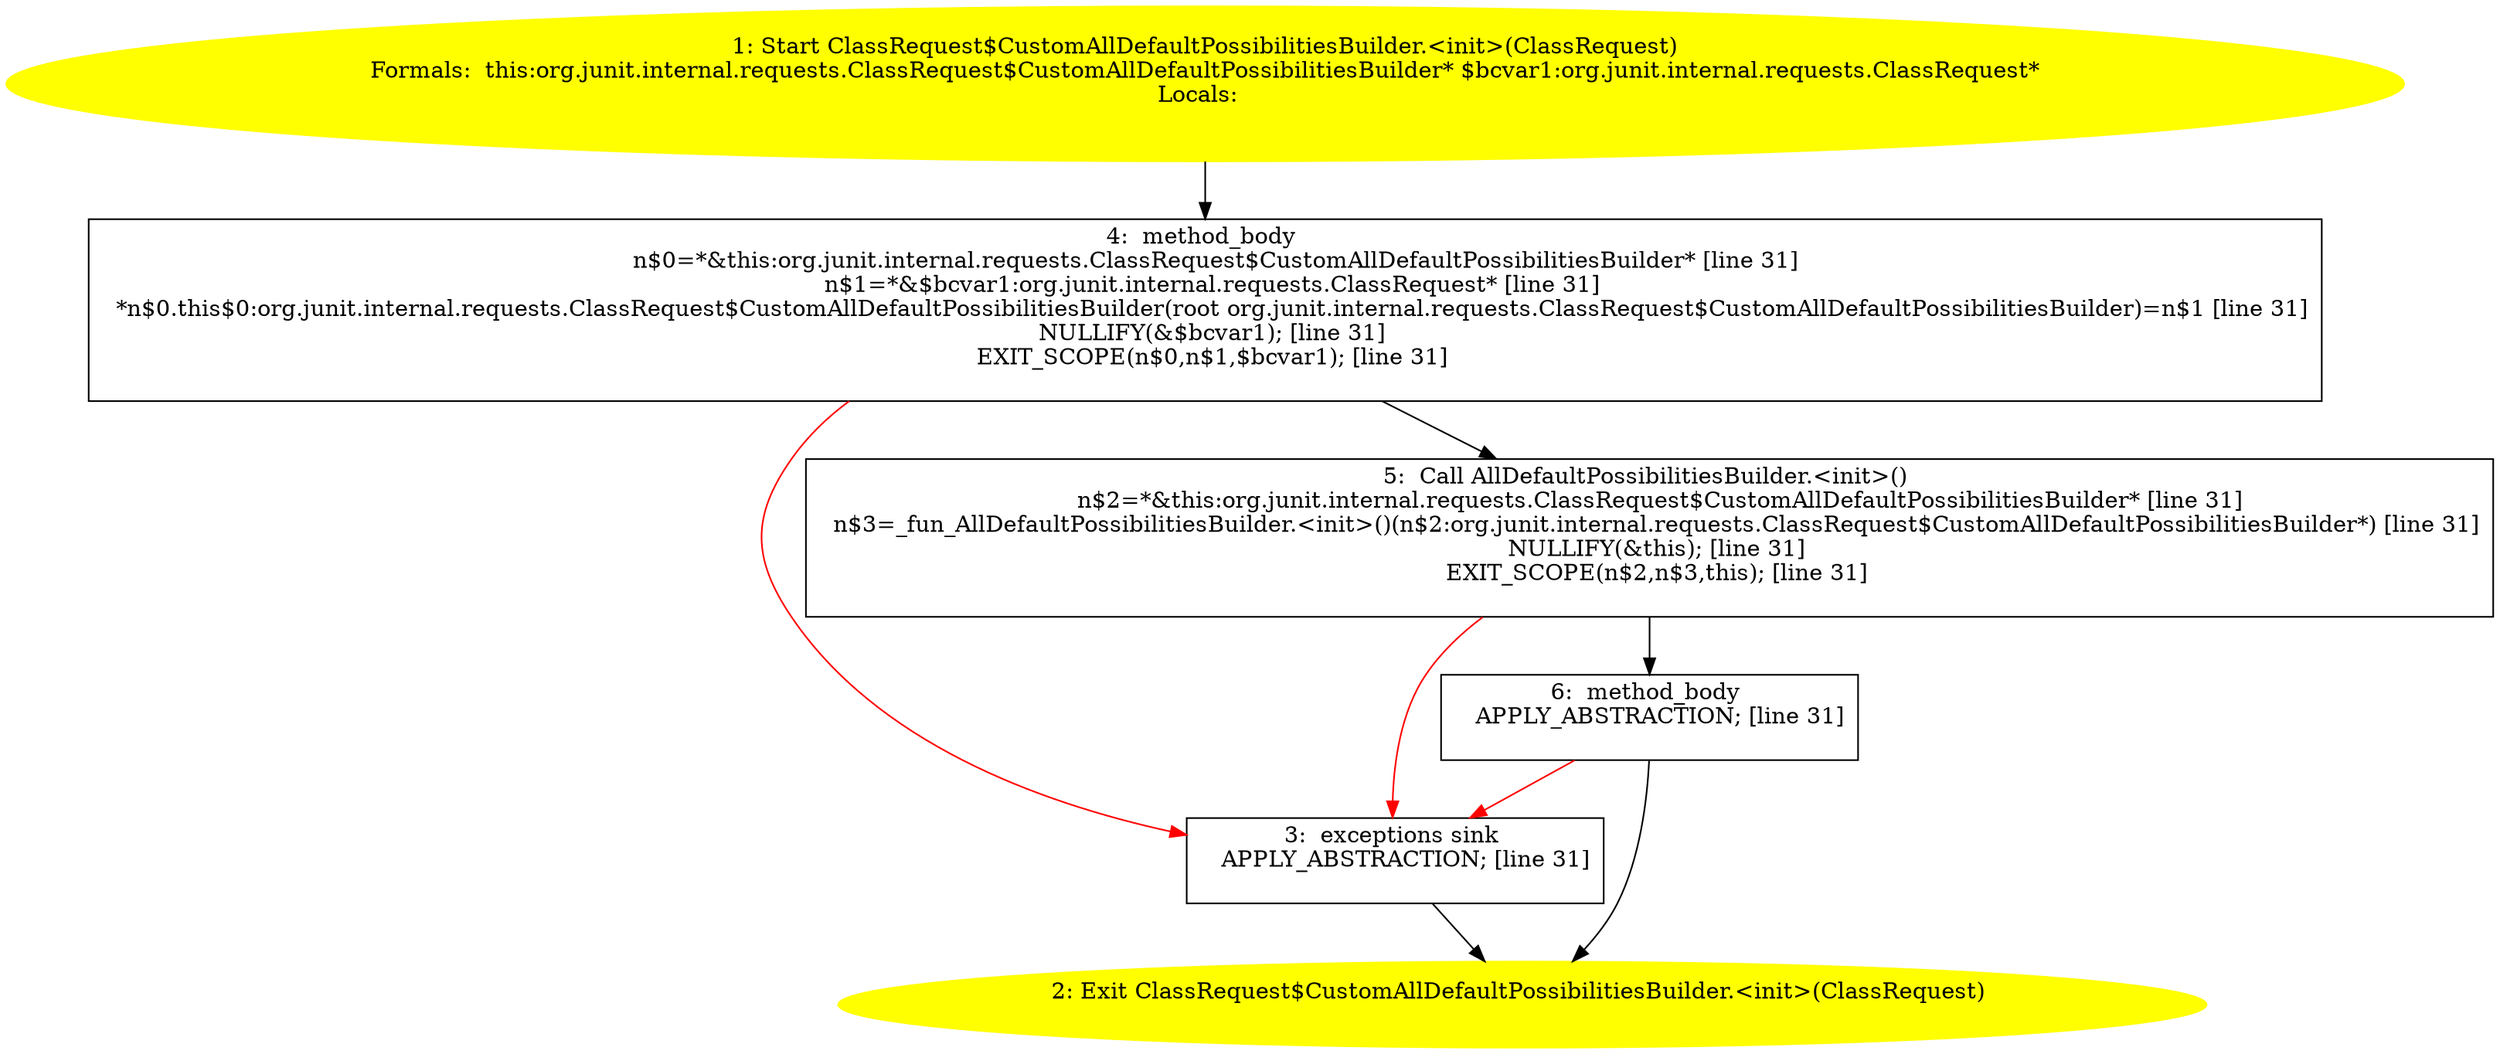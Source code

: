/* @generated */
digraph cfg {
"org.junit.internal.requests.ClassRequest$CustomAllDefaultPossibilitiesBuilder.<init>(org.junit.inter.5cc0ddf8a3516352667add634029cf7f_1" [label="1: Start ClassRequest$CustomAllDefaultPossibilitiesBuilder.<init>(ClassRequest)\nFormals:  this:org.junit.internal.requests.ClassRequest$CustomAllDefaultPossibilitiesBuilder* $bcvar1:org.junit.internal.requests.ClassRequest*\nLocals:  \n  " color=yellow style=filled]
	

	 "org.junit.internal.requests.ClassRequest$CustomAllDefaultPossibilitiesBuilder.<init>(org.junit.inter.5cc0ddf8a3516352667add634029cf7f_1" -> "org.junit.internal.requests.ClassRequest$CustomAllDefaultPossibilitiesBuilder.<init>(org.junit.inter.5cc0ddf8a3516352667add634029cf7f_4" ;
"org.junit.internal.requests.ClassRequest$CustomAllDefaultPossibilitiesBuilder.<init>(org.junit.inter.5cc0ddf8a3516352667add634029cf7f_2" [label="2: Exit ClassRequest$CustomAllDefaultPossibilitiesBuilder.<init>(ClassRequest) \n  " color=yellow style=filled]
	

"org.junit.internal.requests.ClassRequest$CustomAllDefaultPossibilitiesBuilder.<init>(org.junit.inter.5cc0ddf8a3516352667add634029cf7f_3" [label="3:  exceptions sink \n   APPLY_ABSTRACTION; [line 31]\n " shape="box"]
	

	 "org.junit.internal.requests.ClassRequest$CustomAllDefaultPossibilitiesBuilder.<init>(org.junit.inter.5cc0ddf8a3516352667add634029cf7f_3" -> "org.junit.internal.requests.ClassRequest$CustomAllDefaultPossibilitiesBuilder.<init>(org.junit.inter.5cc0ddf8a3516352667add634029cf7f_2" ;
"org.junit.internal.requests.ClassRequest$CustomAllDefaultPossibilitiesBuilder.<init>(org.junit.inter.5cc0ddf8a3516352667add634029cf7f_4" [label="4:  method_body \n   n$0=*&this:org.junit.internal.requests.ClassRequest$CustomAllDefaultPossibilitiesBuilder* [line 31]\n  n$1=*&$bcvar1:org.junit.internal.requests.ClassRequest* [line 31]\n  *n$0.this$0:org.junit.internal.requests.ClassRequest$CustomAllDefaultPossibilitiesBuilder(root org.junit.internal.requests.ClassRequest$CustomAllDefaultPossibilitiesBuilder)=n$1 [line 31]\n  NULLIFY(&$bcvar1); [line 31]\n  EXIT_SCOPE(n$0,n$1,$bcvar1); [line 31]\n " shape="box"]
	

	 "org.junit.internal.requests.ClassRequest$CustomAllDefaultPossibilitiesBuilder.<init>(org.junit.inter.5cc0ddf8a3516352667add634029cf7f_4" -> "org.junit.internal.requests.ClassRequest$CustomAllDefaultPossibilitiesBuilder.<init>(org.junit.inter.5cc0ddf8a3516352667add634029cf7f_5" ;
	 "org.junit.internal.requests.ClassRequest$CustomAllDefaultPossibilitiesBuilder.<init>(org.junit.inter.5cc0ddf8a3516352667add634029cf7f_4" -> "org.junit.internal.requests.ClassRequest$CustomAllDefaultPossibilitiesBuilder.<init>(org.junit.inter.5cc0ddf8a3516352667add634029cf7f_3" [color="red" ];
"org.junit.internal.requests.ClassRequest$CustomAllDefaultPossibilitiesBuilder.<init>(org.junit.inter.5cc0ddf8a3516352667add634029cf7f_5" [label="5:  Call AllDefaultPossibilitiesBuilder.<init>() \n   n$2=*&this:org.junit.internal.requests.ClassRequest$CustomAllDefaultPossibilitiesBuilder* [line 31]\n  n$3=_fun_AllDefaultPossibilitiesBuilder.<init>()(n$2:org.junit.internal.requests.ClassRequest$CustomAllDefaultPossibilitiesBuilder*) [line 31]\n  NULLIFY(&this); [line 31]\n  EXIT_SCOPE(n$2,n$3,this); [line 31]\n " shape="box"]
	

	 "org.junit.internal.requests.ClassRequest$CustomAllDefaultPossibilitiesBuilder.<init>(org.junit.inter.5cc0ddf8a3516352667add634029cf7f_5" -> "org.junit.internal.requests.ClassRequest$CustomAllDefaultPossibilitiesBuilder.<init>(org.junit.inter.5cc0ddf8a3516352667add634029cf7f_6" ;
	 "org.junit.internal.requests.ClassRequest$CustomAllDefaultPossibilitiesBuilder.<init>(org.junit.inter.5cc0ddf8a3516352667add634029cf7f_5" -> "org.junit.internal.requests.ClassRequest$CustomAllDefaultPossibilitiesBuilder.<init>(org.junit.inter.5cc0ddf8a3516352667add634029cf7f_3" [color="red" ];
"org.junit.internal.requests.ClassRequest$CustomAllDefaultPossibilitiesBuilder.<init>(org.junit.inter.5cc0ddf8a3516352667add634029cf7f_6" [label="6:  method_body \n   APPLY_ABSTRACTION; [line 31]\n " shape="box"]
	

	 "org.junit.internal.requests.ClassRequest$CustomAllDefaultPossibilitiesBuilder.<init>(org.junit.inter.5cc0ddf8a3516352667add634029cf7f_6" -> "org.junit.internal.requests.ClassRequest$CustomAllDefaultPossibilitiesBuilder.<init>(org.junit.inter.5cc0ddf8a3516352667add634029cf7f_2" ;
	 "org.junit.internal.requests.ClassRequest$CustomAllDefaultPossibilitiesBuilder.<init>(org.junit.inter.5cc0ddf8a3516352667add634029cf7f_6" -> "org.junit.internal.requests.ClassRequest$CustomAllDefaultPossibilitiesBuilder.<init>(org.junit.inter.5cc0ddf8a3516352667add634029cf7f_3" [color="red" ];
}
